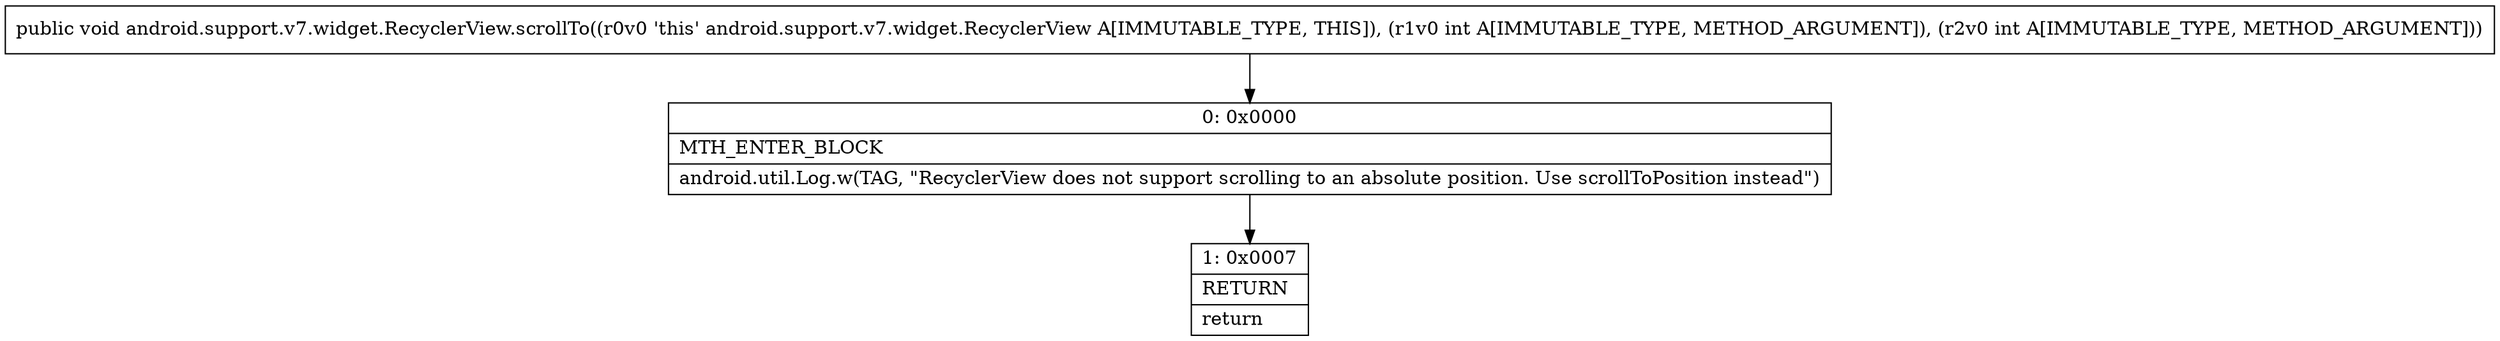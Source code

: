 digraph "CFG forandroid.support.v7.widget.RecyclerView.scrollTo(II)V" {
Node_0 [shape=record,label="{0\:\ 0x0000|MTH_ENTER_BLOCK\l|android.util.Log.w(TAG, \"RecyclerView does not support scrolling to an absolute position. Use scrollToPosition instead\")\l}"];
Node_1 [shape=record,label="{1\:\ 0x0007|RETURN\l|return\l}"];
MethodNode[shape=record,label="{public void android.support.v7.widget.RecyclerView.scrollTo((r0v0 'this' android.support.v7.widget.RecyclerView A[IMMUTABLE_TYPE, THIS]), (r1v0 int A[IMMUTABLE_TYPE, METHOD_ARGUMENT]), (r2v0 int A[IMMUTABLE_TYPE, METHOD_ARGUMENT])) }"];
MethodNode -> Node_0;
Node_0 -> Node_1;
}

